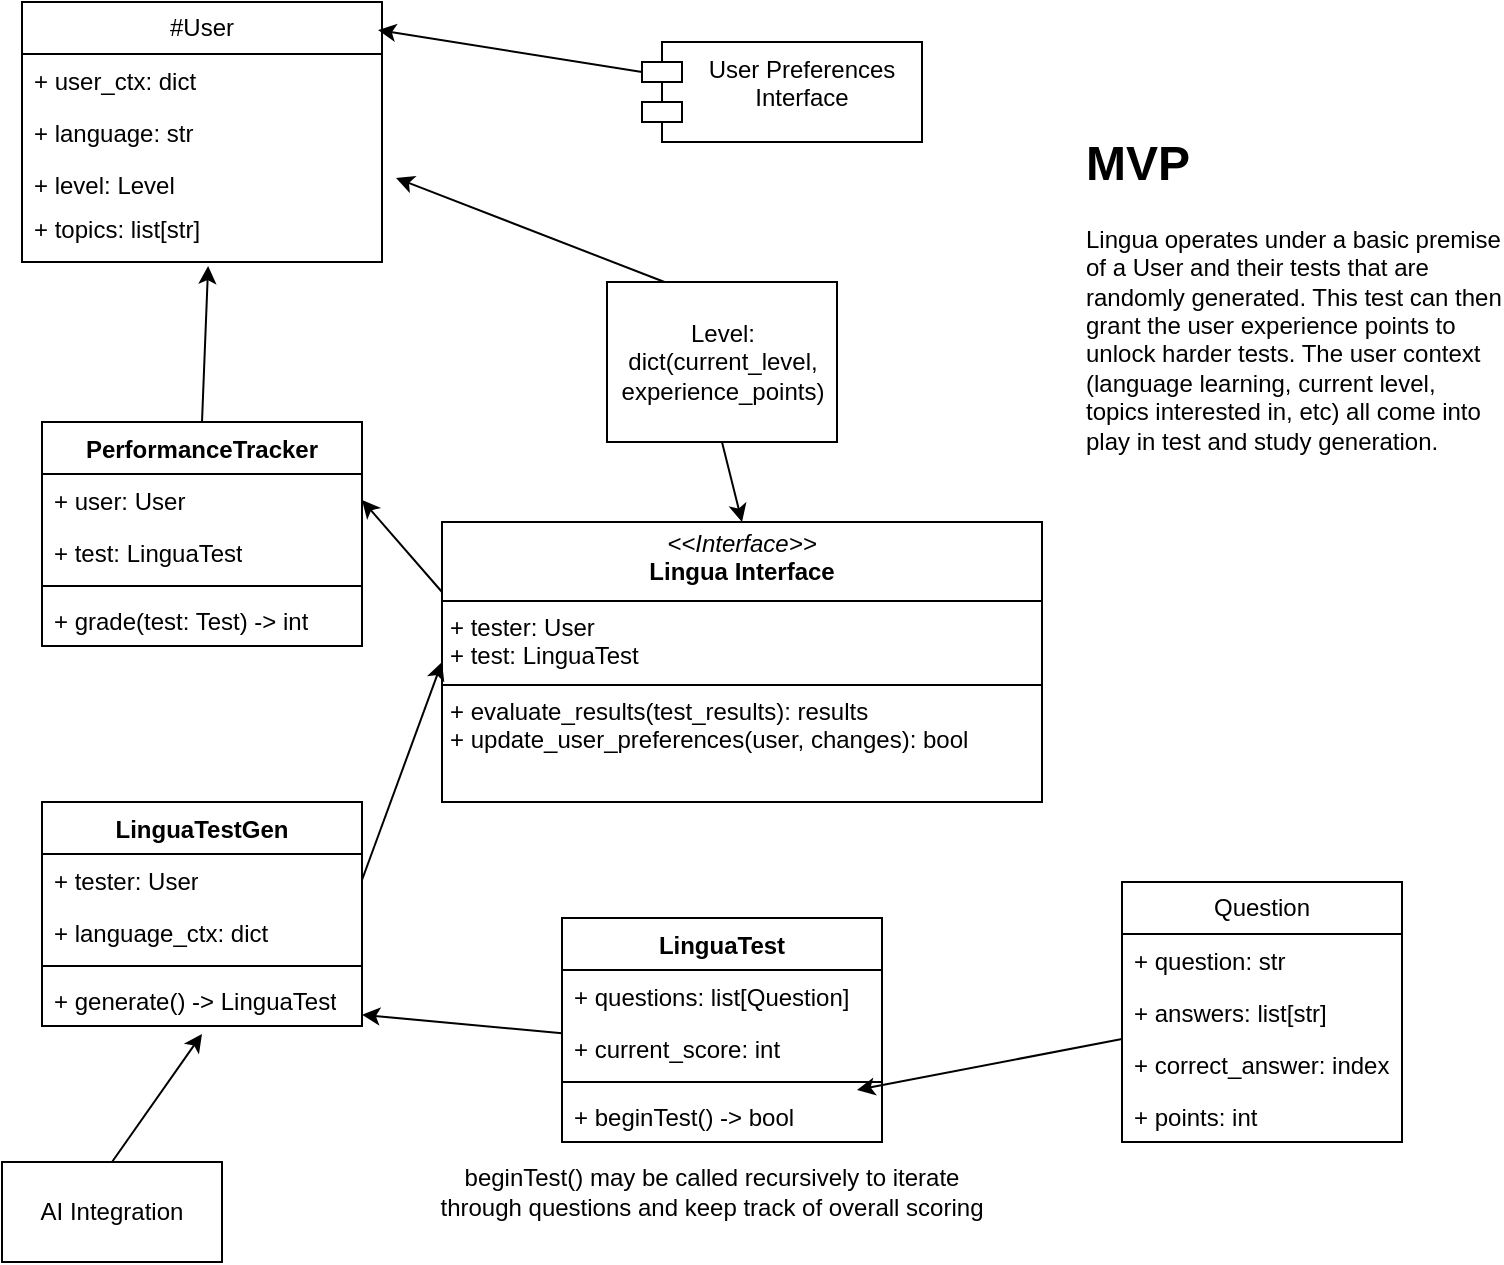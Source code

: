 <mxfile>
    <diagram name="Page-1" id="tKID0w_DxnSsyzqOAztC">
        <mxGraphModel dx="1529" dy="653" grid="1" gridSize="10" guides="1" tooltips="1" connect="1" arrows="1" fold="1" page="1" pageScale="1" pageWidth="850" pageHeight="1100" math="0" shadow="0">
            <root>
                <mxCell id="0"/>
                <mxCell id="1" parent="0"/>
                <mxCell id="62" style="edgeStyle=none;html=1;exitX=0;exitY=0.25;exitDx=0;exitDy=0;entryX=1;entryY=0.5;entryDx=0;entryDy=0;" edge="1" parent="1" source="RBFxBC-2e3-qnwPH2dMp-3" target="30">
                    <mxGeometry relative="1" as="geometry"/>
                </mxCell>
                <mxCell id="RBFxBC-2e3-qnwPH2dMp-3" value="&lt;p style=&quot;margin:0px;margin-top:4px;text-align:center;&quot;&gt;&lt;i&gt;&amp;lt;&amp;lt;Interface&amp;gt;&amp;gt;&lt;/i&gt;&lt;br&gt;&lt;b&gt;Lingua Interface&lt;/b&gt;&lt;/p&gt;&lt;hr size=&quot;1&quot; style=&quot;border-style:solid;&quot;&gt;&lt;p style=&quot;margin:0px;margin-left:4px;&quot;&gt;+ tester: User&lt;br&gt;+ test: LinguaTest&lt;/p&gt;&lt;hr size=&quot;1&quot; style=&quot;border-style:solid;&quot;&gt;&lt;p style=&quot;margin:0px;margin-left:4px;&quot;&gt;+ evaluate_results(test_results): results&lt;br&gt;+ update_user_preferences(user, changes): bool&lt;/p&gt;" style="verticalAlign=top;align=left;overflow=fill;html=1;whiteSpace=wrap;" parent="1" vertex="1">
                    <mxGeometry x="270" y="270" width="300" height="140" as="geometry"/>
                </mxCell>
                <mxCell id="RBFxBC-2e3-qnwPH2dMp-4" value="#User" style="swimlane;fontStyle=0;childLayout=stackLayout;horizontal=1;startSize=26;fillColor=none;horizontalStack=0;resizeParent=1;resizeParentMax=0;resizeLast=0;collapsible=1;marginBottom=0;whiteSpace=wrap;html=1;" parent="1" vertex="1">
                    <mxGeometry x="60" y="10" width="180" height="130" as="geometry">
                        <mxRectangle x="60" y="58" width="70" height="30" as="alternateBounds"/>
                    </mxGeometry>
                </mxCell>
                <mxCell id="RBFxBC-2e3-qnwPH2dMp-5" value="+ user_ctx: dict" style="text;strokeColor=none;fillColor=none;align=left;verticalAlign=top;spacingLeft=4;spacingRight=4;overflow=hidden;rotatable=0;points=[[0,0.5],[1,0.5]];portConstraint=eastwest;whiteSpace=wrap;html=1;" parent="RBFxBC-2e3-qnwPH2dMp-4" vertex="1">
                    <mxGeometry y="26" width="180" height="26" as="geometry"/>
                </mxCell>
                <mxCell id="RBFxBC-2e3-qnwPH2dMp-6" value="+ language: str" style="text;strokeColor=none;fillColor=none;align=left;verticalAlign=top;spacingLeft=4;spacingRight=4;overflow=hidden;rotatable=0;points=[[0,0.5],[1,0.5]];portConstraint=eastwest;whiteSpace=wrap;html=1;" parent="RBFxBC-2e3-qnwPH2dMp-4" vertex="1">
                    <mxGeometry y="52" width="180" height="26" as="geometry"/>
                </mxCell>
                <mxCell id="2" value="+ level: Level" style="text;strokeColor=none;fillColor=none;align=left;verticalAlign=top;spacingLeft=4;spacingRight=4;overflow=hidden;rotatable=0;points=[[0,0.5],[1,0.5]];portConstraint=eastwest;whiteSpace=wrap;html=1;" vertex="1" parent="RBFxBC-2e3-qnwPH2dMp-4">
                    <mxGeometry y="78" width="180" height="22" as="geometry"/>
                </mxCell>
                <mxCell id="RBFxBC-2e3-qnwPH2dMp-7" value="+ topics: list[str]" style="text;strokeColor=none;fillColor=none;align=left;verticalAlign=top;spacingLeft=4;spacingRight=4;overflow=hidden;rotatable=0;points=[[0,0.5],[1,0.5]];portConstraint=eastwest;whiteSpace=wrap;html=1;" parent="RBFxBC-2e3-qnwPH2dMp-4" vertex="1">
                    <mxGeometry y="100" width="180" height="30" as="geometry"/>
                </mxCell>
                <mxCell id="29" value="PerformanceTracker" style="swimlane;fontStyle=1;align=center;verticalAlign=top;childLayout=stackLayout;horizontal=1;startSize=26;horizontalStack=0;resizeParent=1;resizeParentMax=0;resizeLast=0;collapsible=1;marginBottom=0;whiteSpace=wrap;html=1;" vertex="1" parent="1">
                    <mxGeometry x="70" y="220" width="160" height="112" as="geometry"/>
                </mxCell>
                <mxCell id="30" value="+ user: User" style="text;strokeColor=none;fillColor=none;align=left;verticalAlign=top;spacingLeft=4;spacingRight=4;overflow=hidden;rotatable=0;points=[[0,0.5],[1,0.5]];portConstraint=eastwest;whiteSpace=wrap;html=1;" vertex="1" parent="29">
                    <mxGeometry y="26" width="160" height="26" as="geometry"/>
                </mxCell>
                <mxCell id="33" value="+ test: LinguaTest" style="text;strokeColor=none;fillColor=none;align=left;verticalAlign=top;spacingLeft=4;spacingRight=4;overflow=hidden;rotatable=0;points=[[0,0.5],[1,0.5]];portConstraint=eastwest;whiteSpace=wrap;html=1;" vertex="1" parent="29">
                    <mxGeometry y="52" width="160" height="26" as="geometry"/>
                </mxCell>
                <mxCell id="31" value="" style="line;strokeWidth=1;fillColor=none;align=left;verticalAlign=middle;spacingTop=-1;spacingLeft=3;spacingRight=3;rotatable=0;labelPosition=right;points=[];portConstraint=eastwest;strokeColor=inherit;" vertex="1" parent="29">
                    <mxGeometry y="78" width="160" height="8" as="geometry"/>
                </mxCell>
                <mxCell id="32" value="+ grade(test: Test) -&amp;gt; int" style="text;strokeColor=none;fillColor=none;align=left;verticalAlign=top;spacingLeft=4;spacingRight=4;overflow=hidden;rotatable=0;points=[[0,0.5],[1,0.5]];portConstraint=eastwest;whiteSpace=wrap;html=1;" vertex="1" parent="29">
                    <mxGeometry y="86" width="160" height="26" as="geometry"/>
                </mxCell>
                <mxCell id="64" style="edgeStyle=none;html=1;exitX=0.5;exitY=1;exitDx=0;exitDy=0;entryX=0.5;entryY=0;entryDx=0;entryDy=0;" edge="1" parent="1" source="35" target="RBFxBC-2e3-qnwPH2dMp-3">
                    <mxGeometry relative="1" as="geometry"/>
                </mxCell>
                <mxCell id="35" value="Level: dict(current_level, experience_points)" style="html=1;whiteSpace=wrap;" vertex="1" parent="1">
                    <mxGeometry x="352.5" y="150" width="115" height="80" as="geometry"/>
                </mxCell>
                <mxCell id="40" value="LinguaTestGen" style="swimlane;fontStyle=1;align=center;verticalAlign=top;childLayout=stackLayout;horizontal=1;startSize=26;horizontalStack=0;resizeParent=1;resizeParentMax=0;resizeLast=0;collapsible=1;marginBottom=0;whiteSpace=wrap;html=1;" vertex="1" parent="1">
                    <mxGeometry x="70" y="410" width="160" height="112" as="geometry"/>
                </mxCell>
                <mxCell id="44" value="+ tester: User&lt;div&gt;&lt;br&gt;&lt;/div&gt;" style="text;strokeColor=none;fillColor=none;align=left;verticalAlign=top;spacingLeft=4;spacingRight=4;overflow=hidden;rotatable=0;points=[[0,0.5],[1,0.5]];portConstraint=eastwest;whiteSpace=wrap;html=1;" vertex="1" parent="40">
                    <mxGeometry y="26" width="160" height="26" as="geometry"/>
                </mxCell>
                <mxCell id="41" value="&lt;div&gt;+ language_ctx: dict&lt;/div&gt;" style="text;strokeColor=none;fillColor=none;align=left;verticalAlign=top;spacingLeft=4;spacingRight=4;overflow=hidden;rotatable=0;points=[[0,0.5],[1,0.5]];portConstraint=eastwest;whiteSpace=wrap;html=1;" vertex="1" parent="40">
                    <mxGeometry y="52" width="160" height="26" as="geometry"/>
                </mxCell>
                <mxCell id="42" value="" style="line;strokeWidth=1;fillColor=none;align=left;verticalAlign=middle;spacingTop=-1;spacingLeft=3;spacingRight=3;rotatable=0;labelPosition=right;points=[];portConstraint=eastwest;strokeColor=inherit;" vertex="1" parent="40">
                    <mxGeometry y="78" width="160" height="8" as="geometry"/>
                </mxCell>
                <mxCell id="43" value="+ generate() -&amp;gt; LinguaTest" style="text;strokeColor=none;fillColor=none;align=left;verticalAlign=top;spacingLeft=4;spacingRight=4;overflow=hidden;rotatable=0;points=[[0,0.5],[1,0.5]];portConstraint=eastwest;whiteSpace=wrap;html=1;" vertex="1" parent="40">
                    <mxGeometry y="86" width="160" height="26" as="geometry"/>
                </mxCell>
                <mxCell id="45" value="LinguaTest" style="swimlane;fontStyle=1;align=center;verticalAlign=top;childLayout=stackLayout;horizontal=1;startSize=26;horizontalStack=0;resizeParent=1;resizeParentMax=0;resizeLast=0;collapsible=1;marginBottom=0;whiteSpace=wrap;html=1;" vertex="1" parent="1">
                    <mxGeometry x="330" y="468" width="160" height="112" as="geometry"/>
                </mxCell>
                <mxCell id="50" value="+ questions: list[Question]" style="text;strokeColor=none;fillColor=none;align=left;verticalAlign=top;spacingLeft=4;spacingRight=4;overflow=hidden;rotatable=0;points=[[0,0.5],[1,0.5]];portConstraint=eastwest;whiteSpace=wrap;html=1;" vertex="1" parent="45">
                    <mxGeometry y="26" width="160" height="26" as="geometry"/>
                </mxCell>
                <mxCell id="46" value="+ current_score: int" style="text;strokeColor=none;fillColor=none;align=left;verticalAlign=top;spacingLeft=4;spacingRight=4;overflow=hidden;rotatable=0;points=[[0,0.5],[1,0.5]];portConstraint=eastwest;whiteSpace=wrap;html=1;" vertex="1" parent="45">
                    <mxGeometry y="52" width="160" height="26" as="geometry"/>
                </mxCell>
                <mxCell id="47" value="" style="line;strokeWidth=1;fillColor=none;align=left;verticalAlign=middle;spacingTop=-1;spacingLeft=3;spacingRight=3;rotatable=0;labelPosition=right;points=[];portConstraint=eastwest;strokeColor=inherit;" vertex="1" parent="45">
                    <mxGeometry y="78" width="160" height="8" as="geometry"/>
                </mxCell>
                <mxCell id="48" value="+ beginTest() -&amp;gt; bool" style="text;strokeColor=none;fillColor=none;align=left;verticalAlign=top;spacingLeft=4;spacingRight=4;overflow=hidden;rotatable=0;points=[[0,0.5],[1,0.5]];portConstraint=eastwest;whiteSpace=wrap;html=1;" vertex="1" parent="45">
                    <mxGeometry y="86" width="160" height="26" as="geometry"/>
                </mxCell>
                <mxCell id="49" value="beginTest() may be called recursively to iterate through questions and keep track of overall scoring" style="text;html=1;align=center;verticalAlign=middle;whiteSpace=wrap;rounded=0;" vertex="1" parent="1">
                    <mxGeometry x="260" y="590" width="290" height="30" as="geometry"/>
                </mxCell>
                <mxCell id="58" value="" style="edgeStyle=none;html=1;" edge="1" parent="1" source="52" target="48">
                    <mxGeometry relative="1" as="geometry"/>
                </mxCell>
                <mxCell id="52" value="Question" style="swimlane;fontStyle=0;childLayout=stackLayout;horizontal=1;startSize=26;fillColor=none;horizontalStack=0;resizeParent=1;resizeParentMax=0;resizeLast=0;collapsible=1;marginBottom=0;whiteSpace=wrap;html=1;" vertex="1" parent="1">
                    <mxGeometry x="610" y="450" width="140" height="130" as="geometry"/>
                </mxCell>
                <mxCell id="53" value="+ question: str" style="text;strokeColor=none;fillColor=none;align=left;verticalAlign=top;spacingLeft=4;spacingRight=4;overflow=hidden;rotatable=0;points=[[0,0.5],[1,0.5]];portConstraint=eastwest;whiteSpace=wrap;html=1;" vertex="1" parent="52">
                    <mxGeometry y="26" width="140" height="26" as="geometry"/>
                </mxCell>
                <mxCell id="54" value="+ answers: list[str]" style="text;strokeColor=none;fillColor=none;align=left;verticalAlign=top;spacingLeft=4;spacingRight=4;overflow=hidden;rotatable=0;points=[[0,0.5],[1,0.5]];portConstraint=eastwest;whiteSpace=wrap;html=1;" vertex="1" parent="52">
                    <mxGeometry y="52" width="140" height="26" as="geometry"/>
                </mxCell>
                <mxCell id="55" value="+ correct_answer: index" style="text;strokeColor=none;fillColor=none;align=left;verticalAlign=top;spacingLeft=4;spacingRight=4;overflow=hidden;rotatable=0;points=[[0,0.5],[1,0.5]];portConstraint=eastwest;whiteSpace=wrap;html=1;" vertex="1" parent="52">
                    <mxGeometry y="78" width="140" height="26" as="geometry"/>
                </mxCell>
                <mxCell id="57" value="+ points: int" style="text;strokeColor=none;fillColor=none;align=left;verticalAlign=top;spacingLeft=4;spacingRight=4;overflow=hidden;rotatable=0;points=[[0,0.5],[1,0.5]];portConstraint=eastwest;whiteSpace=wrap;html=1;" vertex="1" parent="52">
                    <mxGeometry y="104" width="140" height="26" as="geometry"/>
                </mxCell>
                <mxCell id="60" value="" style="edgeStyle=none;html=1;" edge="1" parent="1" source="46" target="43">
                    <mxGeometry relative="1" as="geometry"/>
                </mxCell>
                <mxCell id="61" style="edgeStyle=none;html=1;exitX=1;exitY=0.5;exitDx=0;exitDy=0;entryX=0;entryY=0.5;entryDx=0;entryDy=0;" edge="1" parent="1" source="44" target="RBFxBC-2e3-qnwPH2dMp-3">
                    <mxGeometry relative="1" as="geometry"/>
                </mxCell>
                <mxCell id="63" style="edgeStyle=none;html=1;exitX=0.5;exitY=0;exitDx=0;exitDy=0;entryX=0.517;entryY=1.067;entryDx=0;entryDy=0;entryPerimeter=0;" edge="1" parent="1" source="29" target="RBFxBC-2e3-qnwPH2dMp-7">
                    <mxGeometry relative="1" as="geometry"/>
                </mxCell>
                <mxCell id="65" style="edgeStyle=none;html=1;exitX=0.25;exitY=0;exitDx=0;exitDy=0;entryX=1.039;entryY=0.455;entryDx=0;entryDy=0;entryPerimeter=0;" edge="1" parent="1" source="35" target="2">
                    <mxGeometry relative="1" as="geometry"/>
                </mxCell>
                <mxCell id="66" value="AI Integration" style="html=1;whiteSpace=wrap;" vertex="1" parent="1">
                    <mxGeometry x="50" y="590" width="110" height="50" as="geometry"/>
                </mxCell>
                <mxCell id="67" style="edgeStyle=none;html=1;exitX=0.5;exitY=0;exitDx=0;exitDy=0;entryX=0.5;entryY=1.154;entryDx=0;entryDy=0;entryPerimeter=0;" edge="1" parent="1" source="66" target="43">
                    <mxGeometry relative="1" as="geometry"/>
                </mxCell>
                <mxCell id="68" value="User Preferences Interface" style="shape=module;align=left;spacingLeft=20;align=center;verticalAlign=top;whiteSpace=wrap;html=1;" vertex="1" parent="1">
                    <mxGeometry x="370" y="30" width="140" height="50" as="geometry"/>
                </mxCell>
                <mxCell id="69" style="edgeStyle=none;html=1;exitX=0;exitY=0;exitDx=0;exitDy=15;exitPerimeter=0;entryX=0.989;entryY=0.108;entryDx=0;entryDy=0;entryPerimeter=0;" edge="1" parent="1" source="68" target="RBFxBC-2e3-qnwPH2dMp-4">
                    <mxGeometry relative="1" as="geometry"/>
                </mxCell>
                <mxCell id="71" value="&lt;h1 style=&quot;margin-top: 0px;&quot;&gt;MVP&lt;/h1&gt;&lt;div&gt;Lingua operates under a basic premise of a User and their tests that are randomly generated. This test can then grant the user experience points to unlock harder tests. The user context (language learning, current level, topics interested in, etc) all come into play in test and study generation.&lt;/div&gt;" style="text;html=1;whiteSpace=wrap;overflow=hidden;rounded=0;" vertex="1" parent="1">
                    <mxGeometry x="590" y="70" width="210" height="210" as="geometry"/>
                </mxCell>
            </root>
        </mxGraphModel>
    </diagram>
</mxfile>